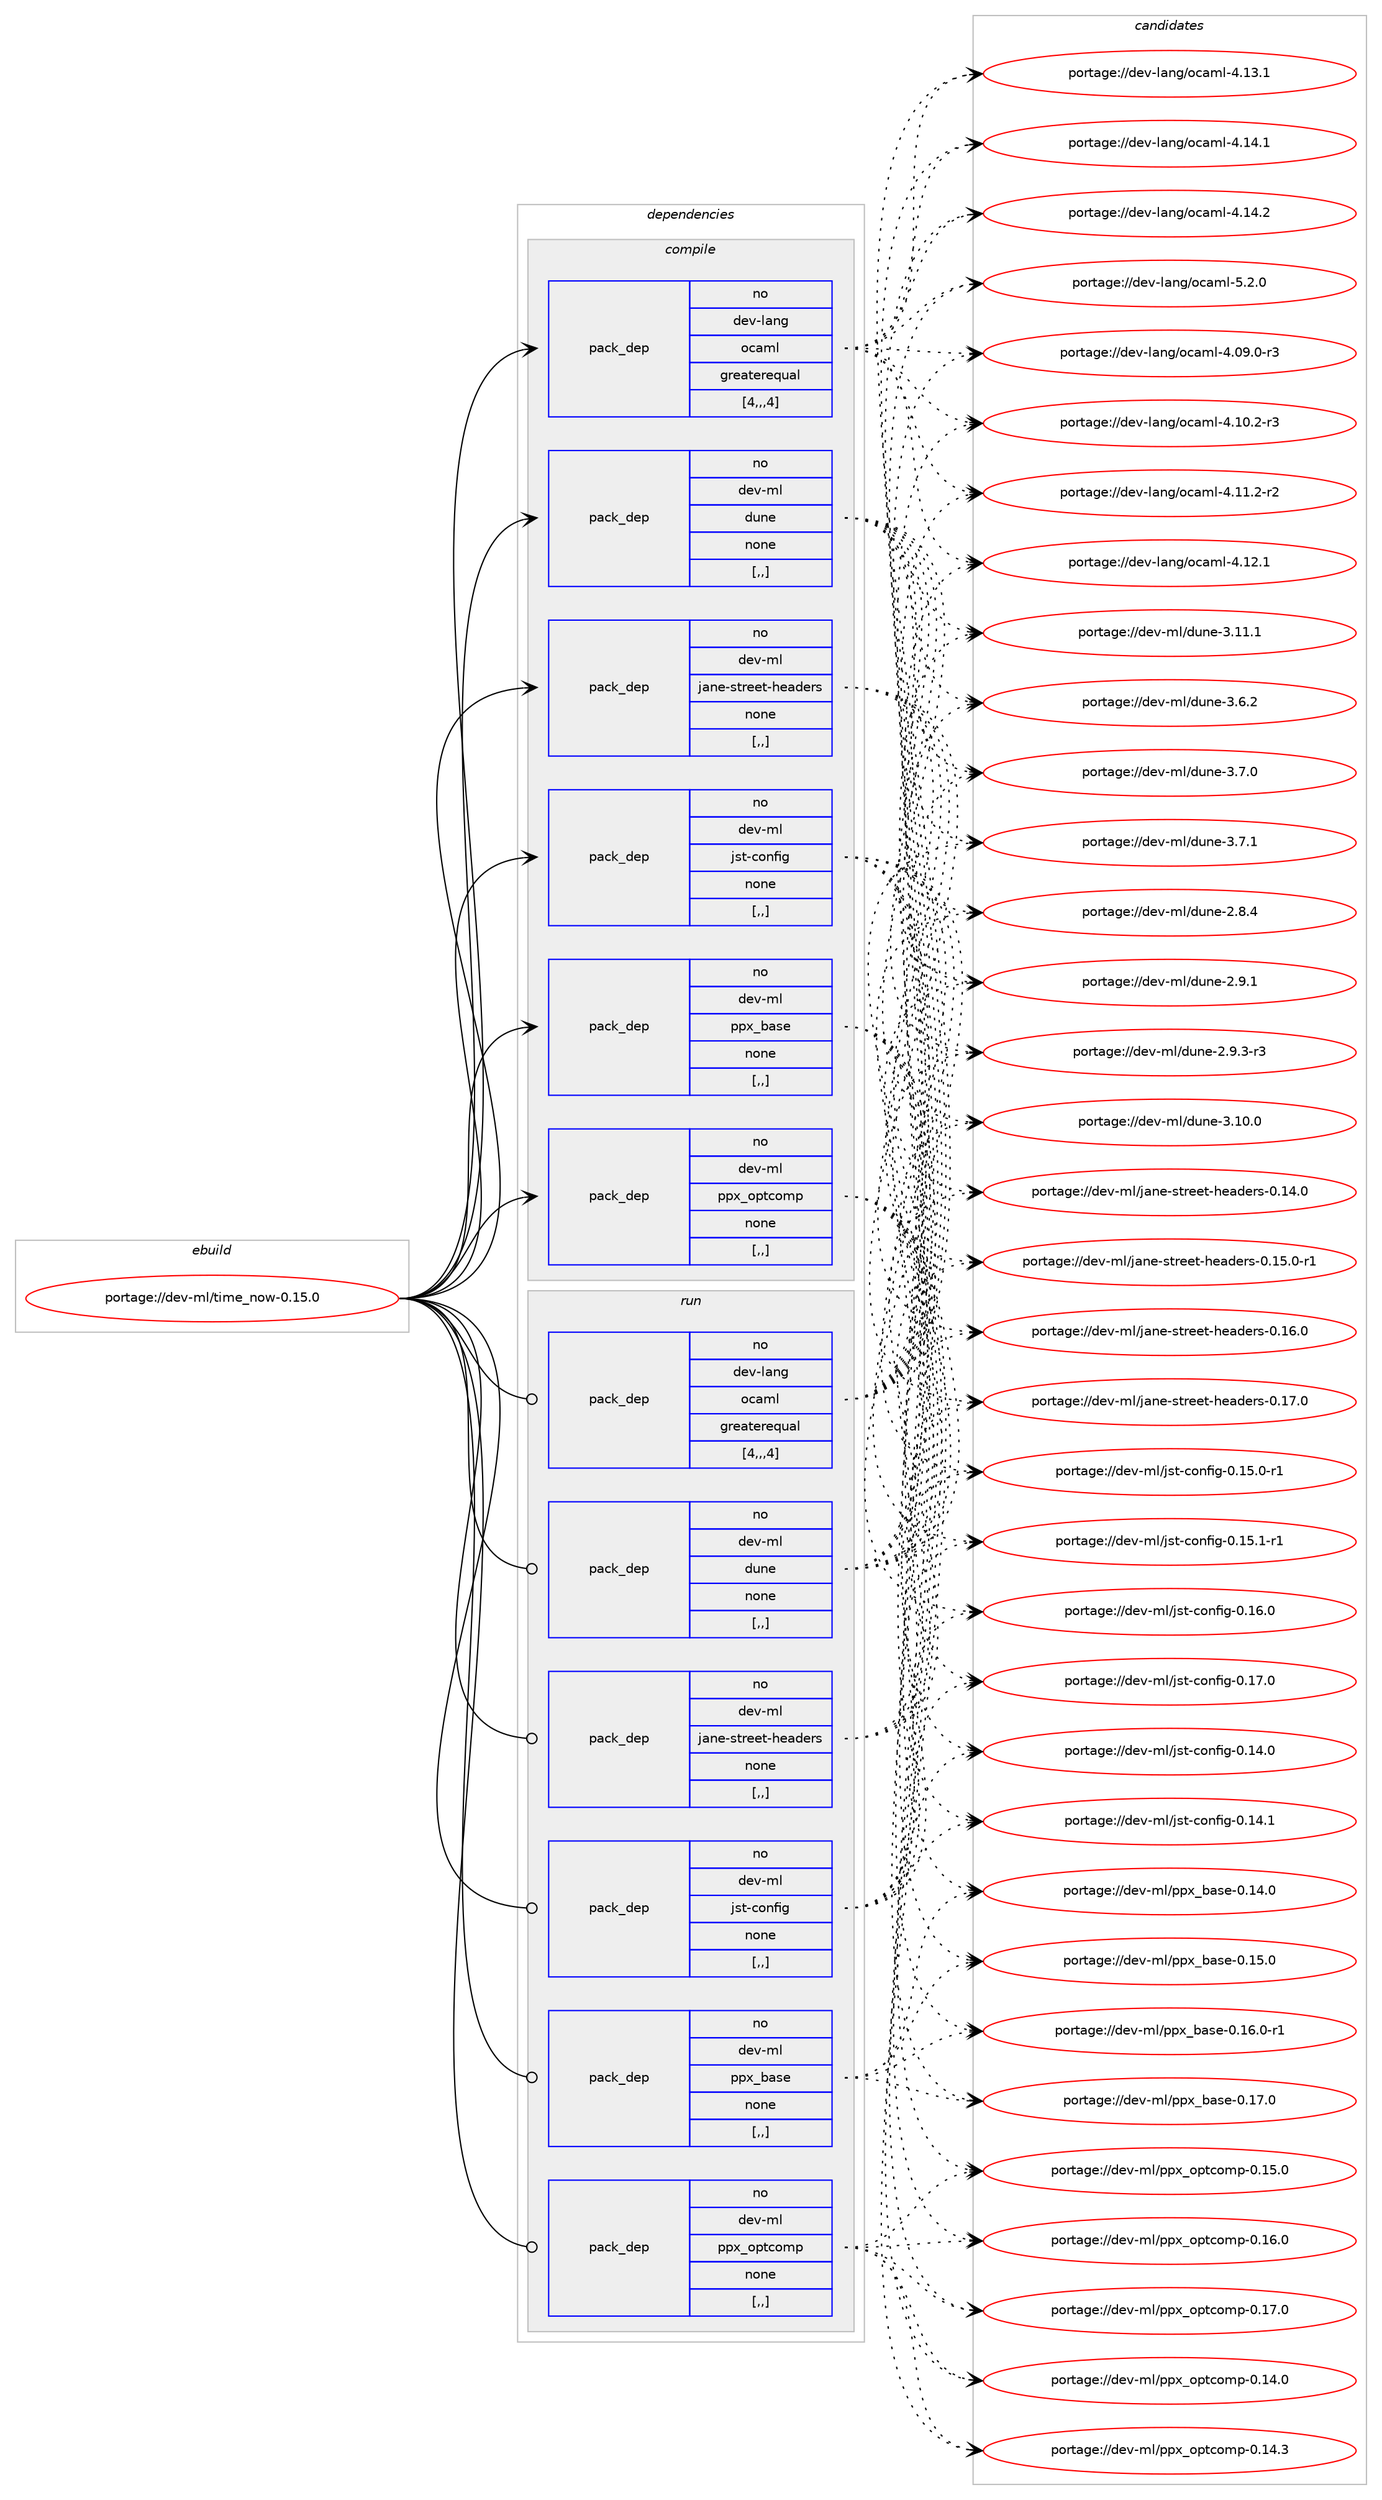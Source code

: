 digraph prolog {

# *************
# Graph options
# *************

newrank=true;
concentrate=true;
compound=true;
graph [rankdir=LR,fontname=Helvetica,fontsize=10,ranksep=1.5];#, ranksep=2.5, nodesep=0.2];
edge  [arrowhead=vee];
node  [fontname=Helvetica,fontsize=10];

# **********
# The ebuild
# **********

subgraph cluster_leftcol {
color=gray;
rank=same;
label=<<i>ebuild</i>>;
id [label="portage://dev-ml/time_now-0.15.0", color=red, width=4, href="../dev-ml/time_now-0.15.0.svg"];
}

# ****************
# The dependencies
# ****************

subgraph cluster_midcol {
color=gray;
label=<<i>dependencies</i>>;
subgraph cluster_compile {
fillcolor="#eeeeee";
style=filled;
label=<<i>compile</i>>;
subgraph pack91864 {
dependency121915 [label=<<TABLE BORDER="0" CELLBORDER="1" CELLSPACING="0" CELLPADDING="4" WIDTH="220"><TR><TD ROWSPAN="6" CELLPADDING="30">pack_dep</TD></TR><TR><TD WIDTH="110">no</TD></TR><TR><TD>dev-lang</TD></TR><TR><TD>ocaml</TD></TR><TR><TD>greaterequal</TD></TR><TR><TD>[4,,,4]</TD></TR></TABLE>>, shape=none, color=blue];
}
id:e -> dependency121915:w [weight=20,style="solid",arrowhead="vee"];
subgraph pack91865 {
dependency121916 [label=<<TABLE BORDER="0" CELLBORDER="1" CELLSPACING="0" CELLPADDING="4" WIDTH="220"><TR><TD ROWSPAN="6" CELLPADDING="30">pack_dep</TD></TR><TR><TD WIDTH="110">no</TD></TR><TR><TD>dev-ml</TD></TR><TR><TD>dune</TD></TR><TR><TD>none</TD></TR><TR><TD>[,,]</TD></TR></TABLE>>, shape=none, color=blue];
}
id:e -> dependency121916:w [weight=20,style="solid",arrowhead="vee"];
subgraph pack91866 {
dependency121917 [label=<<TABLE BORDER="0" CELLBORDER="1" CELLSPACING="0" CELLPADDING="4" WIDTH="220"><TR><TD ROWSPAN="6" CELLPADDING="30">pack_dep</TD></TR><TR><TD WIDTH="110">no</TD></TR><TR><TD>dev-ml</TD></TR><TR><TD>jane-street-headers</TD></TR><TR><TD>none</TD></TR><TR><TD>[,,]</TD></TR></TABLE>>, shape=none, color=blue];
}
id:e -> dependency121917:w [weight=20,style="solid",arrowhead="vee"];
subgraph pack91867 {
dependency121918 [label=<<TABLE BORDER="0" CELLBORDER="1" CELLSPACING="0" CELLPADDING="4" WIDTH="220"><TR><TD ROWSPAN="6" CELLPADDING="30">pack_dep</TD></TR><TR><TD WIDTH="110">no</TD></TR><TR><TD>dev-ml</TD></TR><TR><TD>jst-config</TD></TR><TR><TD>none</TD></TR><TR><TD>[,,]</TD></TR></TABLE>>, shape=none, color=blue];
}
id:e -> dependency121918:w [weight=20,style="solid",arrowhead="vee"];
subgraph pack91868 {
dependency121919 [label=<<TABLE BORDER="0" CELLBORDER="1" CELLSPACING="0" CELLPADDING="4" WIDTH="220"><TR><TD ROWSPAN="6" CELLPADDING="30">pack_dep</TD></TR><TR><TD WIDTH="110">no</TD></TR><TR><TD>dev-ml</TD></TR><TR><TD>ppx_base</TD></TR><TR><TD>none</TD></TR><TR><TD>[,,]</TD></TR></TABLE>>, shape=none, color=blue];
}
id:e -> dependency121919:w [weight=20,style="solid",arrowhead="vee"];
subgraph pack91869 {
dependency121920 [label=<<TABLE BORDER="0" CELLBORDER="1" CELLSPACING="0" CELLPADDING="4" WIDTH="220"><TR><TD ROWSPAN="6" CELLPADDING="30">pack_dep</TD></TR><TR><TD WIDTH="110">no</TD></TR><TR><TD>dev-ml</TD></TR><TR><TD>ppx_optcomp</TD></TR><TR><TD>none</TD></TR><TR><TD>[,,]</TD></TR></TABLE>>, shape=none, color=blue];
}
id:e -> dependency121920:w [weight=20,style="solid",arrowhead="vee"];
}
subgraph cluster_compileandrun {
fillcolor="#eeeeee";
style=filled;
label=<<i>compile and run</i>>;
}
subgraph cluster_run {
fillcolor="#eeeeee";
style=filled;
label=<<i>run</i>>;
subgraph pack91870 {
dependency121921 [label=<<TABLE BORDER="0" CELLBORDER="1" CELLSPACING="0" CELLPADDING="4" WIDTH="220"><TR><TD ROWSPAN="6" CELLPADDING="30">pack_dep</TD></TR><TR><TD WIDTH="110">no</TD></TR><TR><TD>dev-lang</TD></TR><TR><TD>ocaml</TD></TR><TR><TD>greaterequal</TD></TR><TR><TD>[4,,,4]</TD></TR></TABLE>>, shape=none, color=blue];
}
id:e -> dependency121921:w [weight=20,style="solid",arrowhead="odot"];
subgraph pack91871 {
dependency121922 [label=<<TABLE BORDER="0" CELLBORDER="1" CELLSPACING="0" CELLPADDING="4" WIDTH="220"><TR><TD ROWSPAN="6" CELLPADDING="30">pack_dep</TD></TR><TR><TD WIDTH="110">no</TD></TR><TR><TD>dev-ml</TD></TR><TR><TD>dune</TD></TR><TR><TD>none</TD></TR><TR><TD>[,,]</TD></TR></TABLE>>, shape=none, color=blue];
}
id:e -> dependency121922:w [weight=20,style="solid",arrowhead="odot"];
subgraph pack91872 {
dependency121923 [label=<<TABLE BORDER="0" CELLBORDER="1" CELLSPACING="0" CELLPADDING="4" WIDTH="220"><TR><TD ROWSPAN="6" CELLPADDING="30">pack_dep</TD></TR><TR><TD WIDTH="110">no</TD></TR><TR><TD>dev-ml</TD></TR><TR><TD>jane-street-headers</TD></TR><TR><TD>none</TD></TR><TR><TD>[,,]</TD></TR></TABLE>>, shape=none, color=blue];
}
id:e -> dependency121923:w [weight=20,style="solid",arrowhead="odot"];
subgraph pack91873 {
dependency121924 [label=<<TABLE BORDER="0" CELLBORDER="1" CELLSPACING="0" CELLPADDING="4" WIDTH="220"><TR><TD ROWSPAN="6" CELLPADDING="30">pack_dep</TD></TR><TR><TD WIDTH="110">no</TD></TR><TR><TD>dev-ml</TD></TR><TR><TD>jst-config</TD></TR><TR><TD>none</TD></TR><TR><TD>[,,]</TD></TR></TABLE>>, shape=none, color=blue];
}
id:e -> dependency121924:w [weight=20,style="solid",arrowhead="odot"];
subgraph pack91874 {
dependency121925 [label=<<TABLE BORDER="0" CELLBORDER="1" CELLSPACING="0" CELLPADDING="4" WIDTH="220"><TR><TD ROWSPAN="6" CELLPADDING="30">pack_dep</TD></TR><TR><TD WIDTH="110">no</TD></TR><TR><TD>dev-ml</TD></TR><TR><TD>ppx_base</TD></TR><TR><TD>none</TD></TR><TR><TD>[,,]</TD></TR></TABLE>>, shape=none, color=blue];
}
id:e -> dependency121925:w [weight=20,style="solid",arrowhead="odot"];
subgraph pack91875 {
dependency121926 [label=<<TABLE BORDER="0" CELLBORDER="1" CELLSPACING="0" CELLPADDING="4" WIDTH="220"><TR><TD ROWSPAN="6" CELLPADDING="30">pack_dep</TD></TR><TR><TD WIDTH="110">no</TD></TR><TR><TD>dev-ml</TD></TR><TR><TD>ppx_optcomp</TD></TR><TR><TD>none</TD></TR><TR><TD>[,,]</TD></TR></TABLE>>, shape=none, color=blue];
}
id:e -> dependency121926:w [weight=20,style="solid",arrowhead="odot"];
}
}

# **************
# The candidates
# **************

subgraph cluster_choices {
rank=same;
color=gray;
label=<<i>candidates</i>>;

subgraph choice91864 {
color=black;
nodesep=1;
choice1001011184510897110103471119997109108455246485746484511451 [label="portage://dev-lang/ocaml-4.09.0-r3", color=red, width=4,href="../dev-lang/ocaml-4.09.0-r3.svg"];
choice1001011184510897110103471119997109108455246494846504511451 [label="portage://dev-lang/ocaml-4.10.2-r3", color=red, width=4,href="../dev-lang/ocaml-4.10.2-r3.svg"];
choice1001011184510897110103471119997109108455246494946504511450 [label="portage://dev-lang/ocaml-4.11.2-r2", color=red, width=4,href="../dev-lang/ocaml-4.11.2-r2.svg"];
choice100101118451089711010347111999710910845524649504649 [label="portage://dev-lang/ocaml-4.12.1", color=red, width=4,href="../dev-lang/ocaml-4.12.1.svg"];
choice100101118451089711010347111999710910845524649514649 [label="portage://dev-lang/ocaml-4.13.1", color=red, width=4,href="../dev-lang/ocaml-4.13.1.svg"];
choice100101118451089711010347111999710910845524649524649 [label="portage://dev-lang/ocaml-4.14.1", color=red, width=4,href="../dev-lang/ocaml-4.14.1.svg"];
choice100101118451089711010347111999710910845524649524650 [label="portage://dev-lang/ocaml-4.14.2", color=red, width=4,href="../dev-lang/ocaml-4.14.2.svg"];
choice1001011184510897110103471119997109108455346504648 [label="portage://dev-lang/ocaml-5.2.0", color=red, width=4,href="../dev-lang/ocaml-5.2.0.svg"];
dependency121915:e -> choice1001011184510897110103471119997109108455246485746484511451:w [style=dotted,weight="100"];
dependency121915:e -> choice1001011184510897110103471119997109108455246494846504511451:w [style=dotted,weight="100"];
dependency121915:e -> choice1001011184510897110103471119997109108455246494946504511450:w [style=dotted,weight="100"];
dependency121915:e -> choice100101118451089711010347111999710910845524649504649:w [style=dotted,weight="100"];
dependency121915:e -> choice100101118451089711010347111999710910845524649514649:w [style=dotted,weight="100"];
dependency121915:e -> choice100101118451089711010347111999710910845524649524649:w [style=dotted,weight="100"];
dependency121915:e -> choice100101118451089711010347111999710910845524649524650:w [style=dotted,weight="100"];
dependency121915:e -> choice1001011184510897110103471119997109108455346504648:w [style=dotted,weight="100"];
}
subgraph choice91865 {
color=black;
nodesep=1;
choice1001011184510910847100117110101455046564652 [label="portage://dev-ml/dune-2.8.4", color=red, width=4,href="../dev-ml/dune-2.8.4.svg"];
choice1001011184510910847100117110101455046574649 [label="portage://dev-ml/dune-2.9.1", color=red, width=4,href="../dev-ml/dune-2.9.1.svg"];
choice10010111845109108471001171101014550465746514511451 [label="portage://dev-ml/dune-2.9.3-r3", color=red, width=4,href="../dev-ml/dune-2.9.3-r3.svg"];
choice100101118451091084710011711010145514649484648 [label="portage://dev-ml/dune-3.10.0", color=red, width=4,href="../dev-ml/dune-3.10.0.svg"];
choice100101118451091084710011711010145514649494649 [label="portage://dev-ml/dune-3.11.1", color=red, width=4,href="../dev-ml/dune-3.11.1.svg"];
choice1001011184510910847100117110101455146544650 [label="portage://dev-ml/dune-3.6.2", color=red, width=4,href="../dev-ml/dune-3.6.2.svg"];
choice1001011184510910847100117110101455146554648 [label="portage://dev-ml/dune-3.7.0", color=red, width=4,href="../dev-ml/dune-3.7.0.svg"];
choice1001011184510910847100117110101455146554649 [label="portage://dev-ml/dune-3.7.1", color=red, width=4,href="../dev-ml/dune-3.7.1.svg"];
dependency121916:e -> choice1001011184510910847100117110101455046564652:w [style=dotted,weight="100"];
dependency121916:e -> choice1001011184510910847100117110101455046574649:w [style=dotted,weight="100"];
dependency121916:e -> choice10010111845109108471001171101014550465746514511451:w [style=dotted,weight="100"];
dependency121916:e -> choice100101118451091084710011711010145514649484648:w [style=dotted,weight="100"];
dependency121916:e -> choice100101118451091084710011711010145514649494649:w [style=dotted,weight="100"];
dependency121916:e -> choice1001011184510910847100117110101455146544650:w [style=dotted,weight="100"];
dependency121916:e -> choice1001011184510910847100117110101455146554648:w [style=dotted,weight="100"];
dependency121916:e -> choice1001011184510910847100117110101455146554649:w [style=dotted,weight="100"];
}
subgraph choice91866 {
color=black;
nodesep=1;
choice10010111845109108471069711010145115116114101101116451041019710010111411545484649524648 [label="portage://dev-ml/jane-street-headers-0.14.0", color=red, width=4,href="../dev-ml/jane-street-headers-0.14.0.svg"];
choice100101118451091084710697110101451151161141011011164510410197100101114115454846495346484511449 [label="portage://dev-ml/jane-street-headers-0.15.0-r1", color=red, width=4,href="../dev-ml/jane-street-headers-0.15.0-r1.svg"];
choice10010111845109108471069711010145115116114101101116451041019710010111411545484649544648 [label="portage://dev-ml/jane-street-headers-0.16.0", color=red, width=4,href="../dev-ml/jane-street-headers-0.16.0.svg"];
choice10010111845109108471069711010145115116114101101116451041019710010111411545484649554648 [label="portage://dev-ml/jane-street-headers-0.17.0", color=red, width=4,href="../dev-ml/jane-street-headers-0.17.0.svg"];
dependency121917:e -> choice10010111845109108471069711010145115116114101101116451041019710010111411545484649524648:w [style=dotted,weight="100"];
dependency121917:e -> choice100101118451091084710697110101451151161141011011164510410197100101114115454846495346484511449:w [style=dotted,weight="100"];
dependency121917:e -> choice10010111845109108471069711010145115116114101101116451041019710010111411545484649544648:w [style=dotted,weight="100"];
dependency121917:e -> choice10010111845109108471069711010145115116114101101116451041019710010111411545484649554648:w [style=dotted,weight="100"];
}
subgraph choice91867 {
color=black;
nodesep=1;
choice1001011184510910847106115116459911111010210510345484649524648 [label="portage://dev-ml/jst-config-0.14.0", color=red, width=4,href="../dev-ml/jst-config-0.14.0.svg"];
choice1001011184510910847106115116459911111010210510345484649524649 [label="portage://dev-ml/jst-config-0.14.1", color=red, width=4,href="../dev-ml/jst-config-0.14.1.svg"];
choice10010111845109108471061151164599111110102105103454846495346484511449 [label="portage://dev-ml/jst-config-0.15.0-r1", color=red, width=4,href="../dev-ml/jst-config-0.15.0-r1.svg"];
choice10010111845109108471061151164599111110102105103454846495346494511449 [label="portage://dev-ml/jst-config-0.15.1-r1", color=red, width=4,href="../dev-ml/jst-config-0.15.1-r1.svg"];
choice1001011184510910847106115116459911111010210510345484649544648 [label="portage://dev-ml/jst-config-0.16.0", color=red, width=4,href="../dev-ml/jst-config-0.16.0.svg"];
choice1001011184510910847106115116459911111010210510345484649554648 [label="portage://dev-ml/jst-config-0.17.0", color=red, width=4,href="../dev-ml/jst-config-0.17.0.svg"];
dependency121918:e -> choice1001011184510910847106115116459911111010210510345484649524648:w [style=dotted,weight="100"];
dependency121918:e -> choice1001011184510910847106115116459911111010210510345484649524649:w [style=dotted,weight="100"];
dependency121918:e -> choice10010111845109108471061151164599111110102105103454846495346484511449:w [style=dotted,weight="100"];
dependency121918:e -> choice10010111845109108471061151164599111110102105103454846495346494511449:w [style=dotted,weight="100"];
dependency121918:e -> choice1001011184510910847106115116459911111010210510345484649544648:w [style=dotted,weight="100"];
dependency121918:e -> choice1001011184510910847106115116459911111010210510345484649554648:w [style=dotted,weight="100"];
}
subgraph choice91868 {
color=black;
nodesep=1;
choice100101118451091084711211212095989711510145484649524648 [label="portage://dev-ml/ppx_base-0.14.0", color=red, width=4,href="../dev-ml/ppx_base-0.14.0.svg"];
choice100101118451091084711211212095989711510145484649534648 [label="portage://dev-ml/ppx_base-0.15.0", color=red, width=4,href="../dev-ml/ppx_base-0.15.0.svg"];
choice1001011184510910847112112120959897115101454846495446484511449 [label="portage://dev-ml/ppx_base-0.16.0-r1", color=red, width=4,href="../dev-ml/ppx_base-0.16.0-r1.svg"];
choice100101118451091084711211212095989711510145484649554648 [label="portage://dev-ml/ppx_base-0.17.0", color=red, width=4,href="../dev-ml/ppx_base-0.17.0.svg"];
dependency121919:e -> choice100101118451091084711211212095989711510145484649524648:w [style=dotted,weight="100"];
dependency121919:e -> choice100101118451091084711211212095989711510145484649534648:w [style=dotted,weight="100"];
dependency121919:e -> choice1001011184510910847112112120959897115101454846495446484511449:w [style=dotted,weight="100"];
dependency121919:e -> choice100101118451091084711211212095989711510145484649554648:w [style=dotted,weight="100"];
}
subgraph choice91869 {
color=black;
nodesep=1;
choice1001011184510910847112112120951111121169911110911245484649524648 [label="portage://dev-ml/ppx_optcomp-0.14.0", color=red, width=4,href="../dev-ml/ppx_optcomp-0.14.0.svg"];
choice1001011184510910847112112120951111121169911110911245484649524651 [label="portage://dev-ml/ppx_optcomp-0.14.3", color=red, width=4,href="../dev-ml/ppx_optcomp-0.14.3.svg"];
choice1001011184510910847112112120951111121169911110911245484649534648 [label="portage://dev-ml/ppx_optcomp-0.15.0", color=red, width=4,href="../dev-ml/ppx_optcomp-0.15.0.svg"];
choice1001011184510910847112112120951111121169911110911245484649544648 [label="portage://dev-ml/ppx_optcomp-0.16.0", color=red, width=4,href="../dev-ml/ppx_optcomp-0.16.0.svg"];
choice1001011184510910847112112120951111121169911110911245484649554648 [label="portage://dev-ml/ppx_optcomp-0.17.0", color=red, width=4,href="../dev-ml/ppx_optcomp-0.17.0.svg"];
dependency121920:e -> choice1001011184510910847112112120951111121169911110911245484649524648:w [style=dotted,weight="100"];
dependency121920:e -> choice1001011184510910847112112120951111121169911110911245484649524651:w [style=dotted,weight="100"];
dependency121920:e -> choice1001011184510910847112112120951111121169911110911245484649534648:w [style=dotted,weight="100"];
dependency121920:e -> choice1001011184510910847112112120951111121169911110911245484649544648:w [style=dotted,weight="100"];
dependency121920:e -> choice1001011184510910847112112120951111121169911110911245484649554648:w [style=dotted,weight="100"];
}
subgraph choice91870 {
color=black;
nodesep=1;
choice1001011184510897110103471119997109108455246485746484511451 [label="portage://dev-lang/ocaml-4.09.0-r3", color=red, width=4,href="../dev-lang/ocaml-4.09.0-r3.svg"];
choice1001011184510897110103471119997109108455246494846504511451 [label="portage://dev-lang/ocaml-4.10.2-r3", color=red, width=4,href="../dev-lang/ocaml-4.10.2-r3.svg"];
choice1001011184510897110103471119997109108455246494946504511450 [label="portage://dev-lang/ocaml-4.11.2-r2", color=red, width=4,href="../dev-lang/ocaml-4.11.2-r2.svg"];
choice100101118451089711010347111999710910845524649504649 [label="portage://dev-lang/ocaml-4.12.1", color=red, width=4,href="../dev-lang/ocaml-4.12.1.svg"];
choice100101118451089711010347111999710910845524649514649 [label="portage://dev-lang/ocaml-4.13.1", color=red, width=4,href="../dev-lang/ocaml-4.13.1.svg"];
choice100101118451089711010347111999710910845524649524649 [label="portage://dev-lang/ocaml-4.14.1", color=red, width=4,href="../dev-lang/ocaml-4.14.1.svg"];
choice100101118451089711010347111999710910845524649524650 [label="portage://dev-lang/ocaml-4.14.2", color=red, width=4,href="../dev-lang/ocaml-4.14.2.svg"];
choice1001011184510897110103471119997109108455346504648 [label="portage://dev-lang/ocaml-5.2.0", color=red, width=4,href="../dev-lang/ocaml-5.2.0.svg"];
dependency121921:e -> choice1001011184510897110103471119997109108455246485746484511451:w [style=dotted,weight="100"];
dependency121921:e -> choice1001011184510897110103471119997109108455246494846504511451:w [style=dotted,weight="100"];
dependency121921:e -> choice1001011184510897110103471119997109108455246494946504511450:w [style=dotted,weight="100"];
dependency121921:e -> choice100101118451089711010347111999710910845524649504649:w [style=dotted,weight="100"];
dependency121921:e -> choice100101118451089711010347111999710910845524649514649:w [style=dotted,weight="100"];
dependency121921:e -> choice100101118451089711010347111999710910845524649524649:w [style=dotted,weight="100"];
dependency121921:e -> choice100101118451089711010347111999710910845524649524650:w [style=dotted,weight="100"];
dependency121921:e -> choice1001011184510897110103471119997109108455346504648:w [style=dotted,weight="100"];
}
subgraph choice91871 {
color=black;
nodesep=1;
choice1001011184510910847100117110101455046564652 [label="portage://dev-ml/dune-2.8.4", color=red, width=4,href="../dev-ml/dune-2.8.4.svg"];
choice1001011184510910847100117110101455046574649 [label="portage://dev-ml/dune-2.9.1", color=red, width=4,href="../dev-ml/dune-2.9.1.svg"];
choice10010111845109108471001171101014550465746514511451 [label="portage://dev-ml/dune-2.9.3-r3", color=red, width=4,href="../dev-ml/dune-2.9.3-r3.svg"];
choice100101118451091084710011711010145514649484648 [label="portage://dev-ml/dune-3.10.0", color=red, width=4,href="../dev-ml/dune-3.10.0.svg"];
choice100101118451091084710011711010145514649494649 [label="portage://dev-ml/dune-3.11.1", color=red, width=4,href="../dev-ml/dune-3.11.1.svg"];
choice1001011184510910847100117110101455146544650 [label="portage://dev-ml/dune-3.6.2", color=red, width=4,href="../dev-ml/dune-3.6.2.svg"];
choice1001011184510910847100117110101455146554648 [label="portage://dev-ml/dune-3.7.0", color=red, width=4,href="../dev-ml/dune-3.7.0.svg"];
choice1001011184510910847100117110101455146554649 [label="portage://dev-ml/dune-3.7.1", color=red, width=4,href="../dev-ml/dune-3.7.1.svg"];
dependency121922:e -> choice1001011184510910847100117110101455046564652:w [style=dotted,weight="100"];
dependency121922:e -> choice1001011184510910847100117110101455046574649:w [style=dotted,weight="100"];
dependency121922:e -> choice10010111845109108471001171101014550465746514511451:w [style=dotted,weight="100"];
dependency121922:e -> choice100101118451091084710011711010145514649484648:w [style=dotted,weight="100"];
dependency121922:e -> choice100101118451091084710011711010145514649494649:w [style=dotted,weight="100"];
dependency121922:e -> choice1001011184510910847100117110101455146544650:w [style=dotted,weight="100"];
dependency121922:e -> choice1001011184510910847100117110101455146554648:w [style=dotted,weight="100"];
dependency121922:e -> choice1001011184510910847100117110101455146554649:w [style=dotted,weight="100"];
}
subgraph choice91872 {
color=black;
nodesep=1;
choice10010111845109108471069711010145115116114101101116451041019710010111411545484649524648 [label="portage://dev-ml/jane-street-headers-0.14.0", color=red, width=4,href="../dev-ml/jane-street-headers-0.14.0.svg"];
choice100101118451091084710697110101451151161141011011164510410197100101114115454846495346484511449 [label="portage://dev-ml/jane-street-headers-0.15.0-r1", color=red, width=4,href="../dev-ml/jane-street-headers-0.15.0-r1.svg"];
choice10010111845109108471069711010145115116114101101116451041019710010111411545484649544648 [label="portage://dev-ml/jane-street-headers-0.16.0", color=red, width=4,href="../dev-ml/jane-street-headers-0.16.0.svg"];
choice10010111845109108471069711010145115116114101101116451041019710010111411545484649554648 [label="portage://dev-ml/jane-street-headers-0.17.0", color=red, width=4,href="../dev-ml/jane-street-headers-0.17.0.svg"];
dependency121923:e -> choice10010111845109108471069711010145115116114101101116451041019710010111411545484649524648:w [style=dotted,weight="100"];
dependency121923:e -> choice100101118451091084710697110101451151161141011011164510410197100101114115454846495346484511449:w [style=dotted,weight="100"];
dependency121923:e -> choice10010111845109108471069711010145115116114101101116451041019710010111411545484649544648:w [style=dotted,weight="100"];
dependency121923:e -> choice10010111845109108471069711010145115116114101101116451041019710010111411545484649554648:w [style=dotted,weight="100"];
}
subgraph choice91873 {
color=black;
nodesep=1;
choice1001011184510910847106115116459911111010210510345484649524648 [label="portage://dev-ml/jst-config-0.14.0", color=red, width=4,href="../dev-ml/jst-config-0.14.0.svg"];
choice1001011184510910847106115116459911111010210510345484649524649 [label="portage://dev-ml/jst-config-0.14.1", color=red, width=4,href="../dev-ml/jst-config-0.14.1.svg"];
choice10010111845109108471061151164599111110102105103454846495346484511449 [label="portage://dev-ml/jst-config-0.15.0-r1", color=red, width=4,href="../dev-ml/jst-config-0.15.0-r1.svg"];
choice10010111845109108471061151164599111110102105103454846495346494511449 [label="portage://dev-ml/jst-config-0.15.1-r1", color=red, width=4,href="../dev-ml/jst-config-0.15.1-r1.svg"];
choice1001011184510910847106115116459911111010210510345484649544648 [label="portage://dev-ml/jst-config-0.16.0", color=red, width=4,href="../dev-ml/jst-config-0.16.0.svg"];
choice1001011184510910847106115116459911111010210510345484649554648 [label="portage://dev-ml/jst-config-0.17.0", color=red, width=4,href="../dev-ml/jst-config-0.17.0.svg"];
dependency121924:e -> choice1001011184510910847106115116459911111010210510345484649524648:w [style=dotted,weight="100"];
dependency121924:e -> choice1001011184510910847106115116459911111010210510345484649524649:w [style=dotted,weight="100"];
dependency121924:e -> choice10010111845109108471061151164599111110102105103454846495346484511449:w [style=dotted,weight="100"];
dependency121924:e -> choice10010111845109108471061151164599111110102105103454846495346494511449:w [style=dotted,weight="100"];
dependency121924:e -> choice1001011184510910847106115116459911111010210510345484649544648:w [style=dotted,weight="100"];
dependency121924:e -> choice1001011184510910847106115116459911111010210510345484649554648:w [style=dotted,weight="100"];
}
subgraph choice91874 {
color=black;
nodesep=1;
choice100101118451091084711211212095989711510145484649524648 [label="portage://dev-ml/ppx_base-0.14.0", color=red, width=4,href="../dev-ml/ppx_base-0.14.0.svg"];
choice100101118451091084711211212095989711510145484649534648 [label="portage://dev-ml/ppx_base-0.15.0", color=red, width=4,href="../dev-ml/ppx_base-0.15.0.svg"];
choice1001011184510910847112112120959897115101454846495446484511449 [label="portage://dev-ml/ppx_base-0.16.0-r1", color=red, width=4,href="../dev-ml/ppx_base-0.16.0-r1.svg"];
choice100101118451091084711211212095989711510145484649554648 [label="portage://dev-ml/ppx_base-0.17.0", color=red, width=4,href="../dev-ml/ppx_base-0.17.0.svg"];
dependency121925:e -> choice100101118451091084711211212095989711510145484649524648:w [style=dotted,weight="100"];
dependency121925:e -> choice100101118451091084711211212095989711510145484649534648:w [style=dotted,weight="100"];
dependency121925:e -> choice1001011184510910847112112120959897115101454846495446484511449:w [style=dotted,weight="100"];
dependency121925:e -> choice100101118451091084711211212095989711510145484649554648:w [style=dotted,weight="100"];
}
subgraph choice91875 {
color=black;
nodesep=1;
choice1001011184510910847112112120951111121169911110911245484649524648 [label="portage://dev-ml/ppx_optcomp-0.14.0", color=red, width=4,href="../dev-ml/ppx_optcomp-0.14.0.svg"];
choice1001011184510910847112112120951111121169911110911245484649524651 [label="portage://dev-ml/ppx_optcomp-0.14.3", color=red, width=4,href="../dev-ml/ppx_optcomp-0.14.3.svg"];
choice1001011184510910847112112120951111121169911110911245484649534648 [label="portage://dev-ml/ppx_optcomp-0.15.0", color=red, width=4,href="../dev-ml/ppx_optcomp-0.15.0.svg"];
choice1001011184510910847112112120951111121169911110911245484649544648 [label="portage://dev-ml/ppx_optcomp-0.16.0", color=red, width=4,href="../dev-ml/ppx_optcomp-0.16.0.svg"];
choice1001011184510910847112112120951111121169911110911245484649554648 [label="portage://dev-ml/ppx_optcomp-0.17.0", color=red, width=4,href="../dev-ml/ppx_optcomp-0.17.0.svg"];
dependency121926:e -> choice1001011184510910847112112120951111121169911110911245484649524648:w [style=dotted,weight="100"];
dependency121926:e -> choice1001011184510910847112112120951111121169911110911245484649524651:w [style=dotted,weight="100"];
dependency121926:e -> choice1001011184510910847112112120951111121169911110911245484649534648:w [style=dotted,weight="100"];
dependency121926:e -> choice1001011184510910847112112120951111121169911110911245484649544648:w [style=dotted,weight="100"];
dependency121926:e -> choice1001011184510910847112112120951111121169911110911245484649554648:w [style=dotted,weight="100"];
}
}

}
